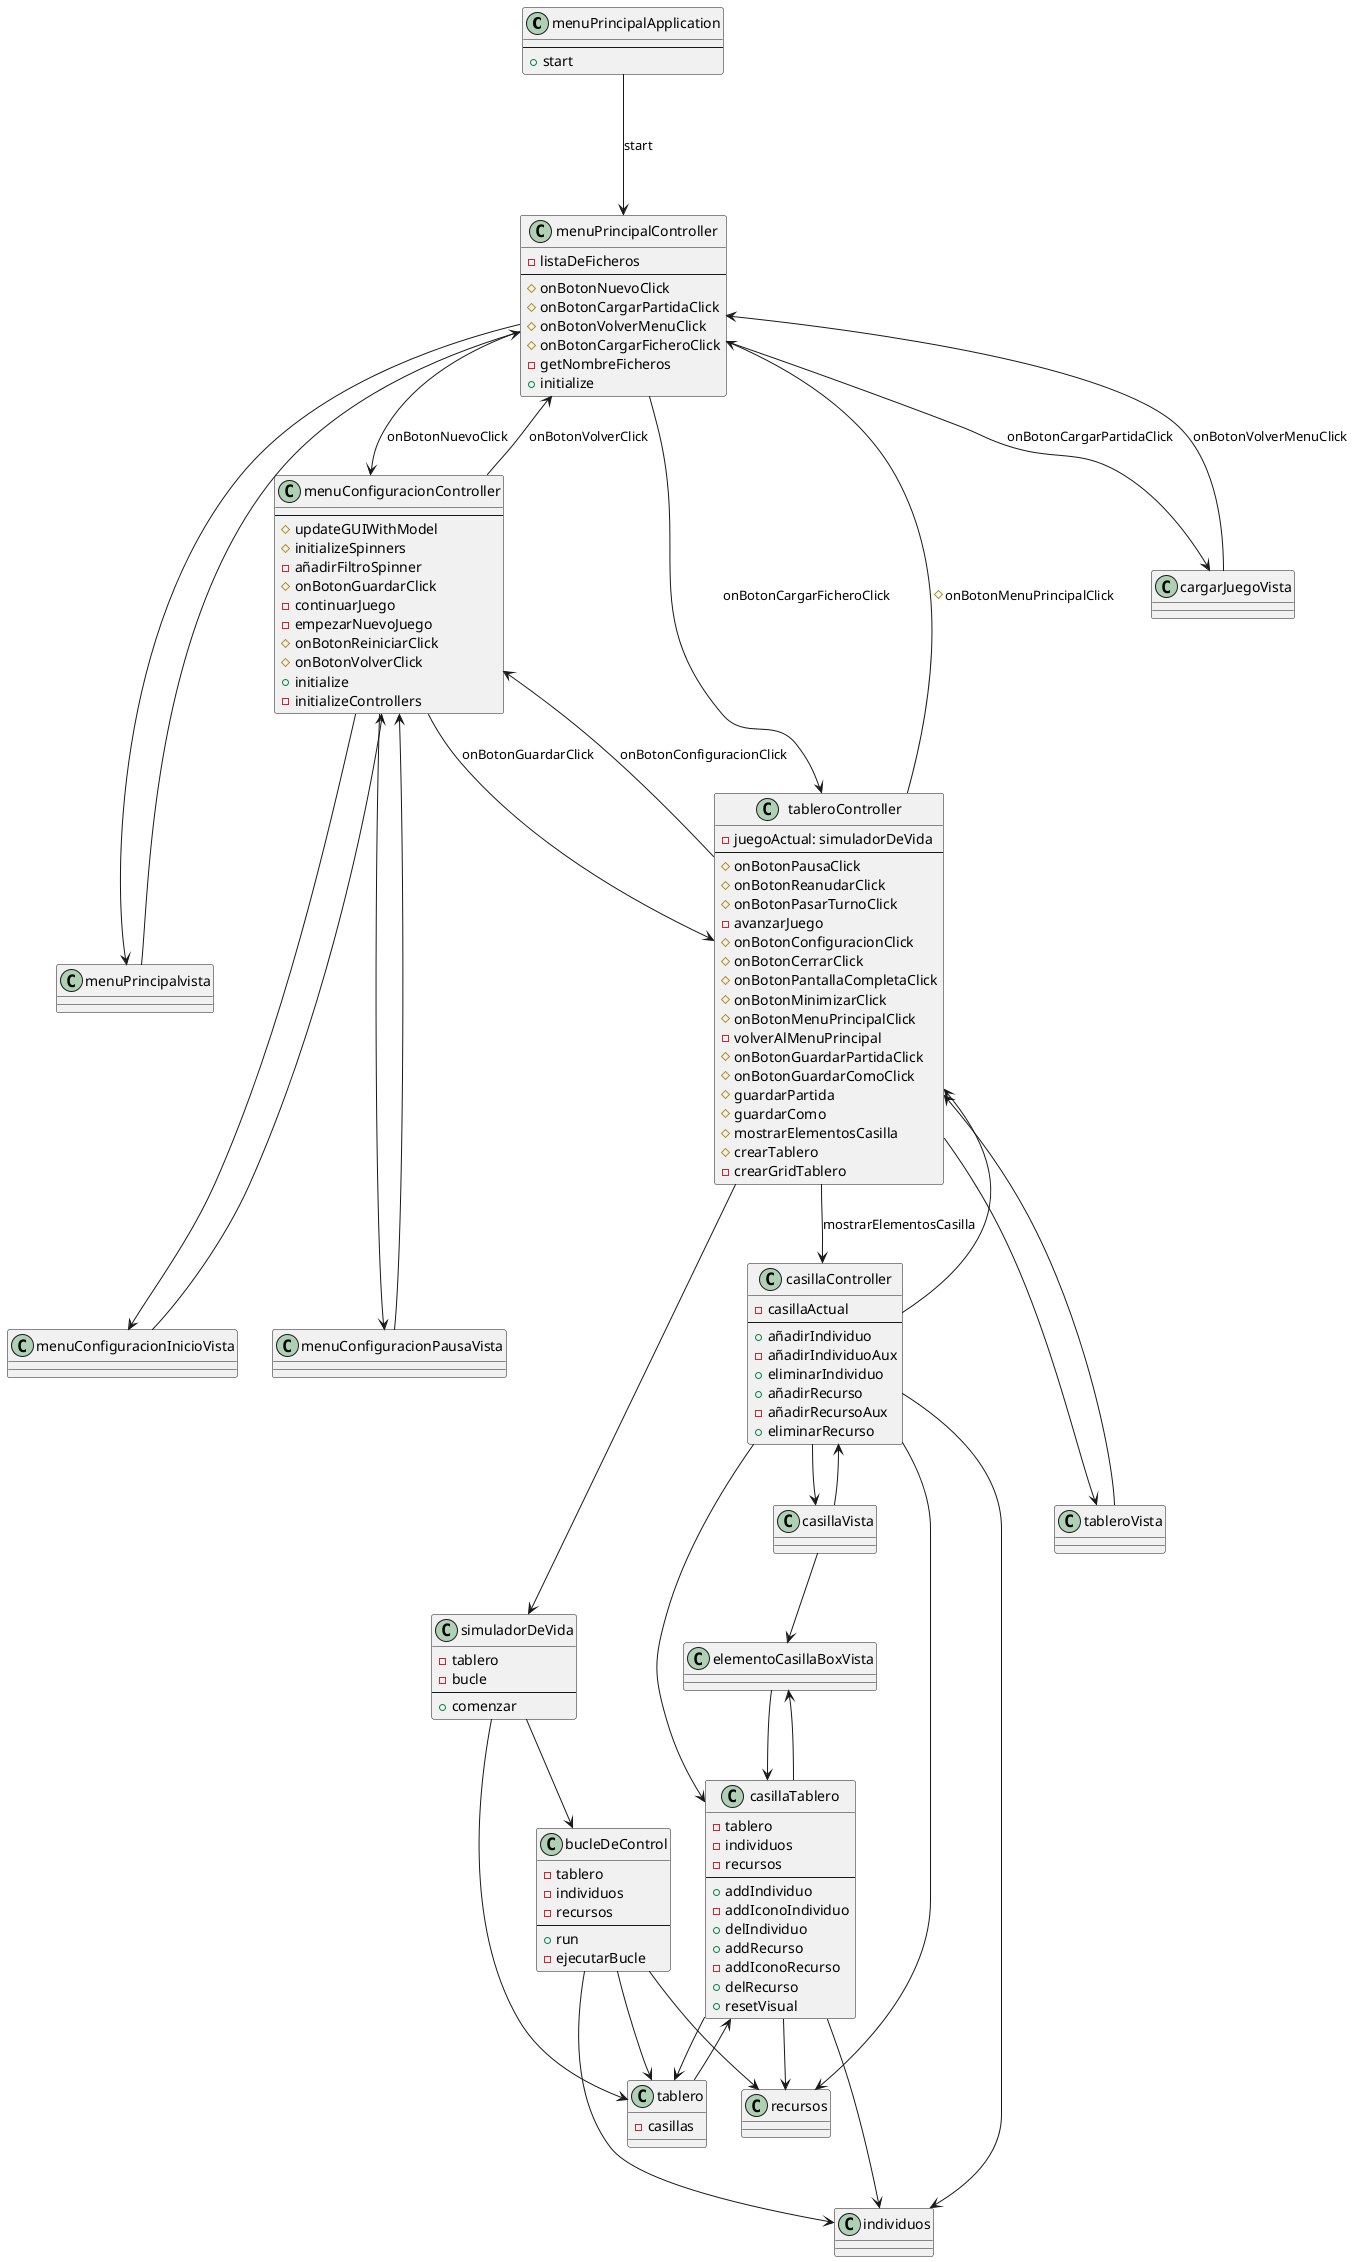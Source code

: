 @startuml
'https://plantuml.com/use-case-diagram

class menuPrincipalApplication {
--
+start
}
class menuPrincipalController{
-listaDeFicheros
--
# onBotonNuevoClick
# onBotonCargarPartidaClick
# onBotonVolverMenuClick
# onBotonCargarFicheroClick
- getNombreFicheros
+ initialize
}
class menuPrincipalvista{}
class simuladorDeVida{}
class menuConfiguracionController{
--
#updateGUIWithModel
#initializeSpinners
-añadirFiltroSpinner
#onBotonGuardarClick
-continuarJuego
-empezarNuevoJuego
#onBotonReiniciarClick
#onBotonVolverClick
+initialize
-initializeControllers
}
class menuConfiguracionInicioVista{}
class menuConfiguracionPausaVista{}
class tableroController{
- juegoActual: simuladorDeVida
--
# onBotonPausaClick
# onBotonReanudarClick
# onBotonPasarTurnoClick
-avanzarJuego
# onBotonConfiguracionClick
#onBotonCerrarClick
#onBotonPantallaCompletaClick
#onBotonMinimizarClick
#onBotonMenuPrincipalClick
-volverAlMenuPrincipal
#onBotonGuardarPartidaClick
#onBotonGuardarComoClick
#guardarPartida
#guardarComo
#mostrarElementosCasilla
#crearTablero
-crearGridTablero
}
class tableroVista{}
class casillaController{
- casillaActual
--
+añadirIndividuo
-añadirIndividuoAux
+eliminarIndividuo
+añadirRecurso
-añadirRecursoAux
+eliminarRecurso
}
class casillaVista{}
class simuladorDeVida{
-tablero
-bucle
--
+comenzar
}
class tablero{
-casillas
}
class bucleDeControl{
-tablero
-individuos
-recursos
--
+run
-ejecutarBucle
}
class casillaTablero{
-tablero
-individuos
-recursos
--
+addIndividuo
-addIconoIndividuo
+delIndividuo
+addRecurso
-addIconoRecurso
+delRecurso
+resetVisual
}
class individuos{}
class recursos{}
class cargarJuegoVista{}
class elementoCasillaBoxVista{}
menuPrincipalController-->cargarJuegoVista :onBotonCargarPartidaClick
cargarJuegoVista-->menuPrincipalController: onBotonVolverMenuClick
menuPrincipalApplication--->menuPrincipalController :start
menuPrincipalController-->menuConfiguracionController :onBotonNuevoClick
menuPrincipalController ---> menuPrincipalvista
menuPrincipalvista--->menuPrincipalController
menuConfiguracionInicioVista---> menuConfiguracionController
menuConfiguracionController-->menuConfiguracionInicioVista
menuConfiguracionController-->menuConfiguracionPausaVista
menuConfiguracionPausaVista--->menuConfiguracionController
tableroController--->simuladorDeVida
tableroVista--->tableroController
tableroController-->tableroVista
casillaController-->casillaVista
casillaVista-->casillaController
simuladorDeVida-->tablero
simuladorDeVida-->bucleDeControl
bucleDeControl-->tablero
tablero-->casillaTablero
casillaTablero-->tablero
casillaTablero--->individuos
casillaTablero-->recursos
menuConfiguracionController-->tableroController :onBotonGuardarClick
tableroController-->menuConfiguracionController: onBotonConfiguracionClick
tableroController-->casillaController :mostrarElementosCasilla
casillaController-->tableroController
casillaTablero-->elementoCasillaBoxVista
elementoCasillaBoxVista-->casillaTablero
casillaVista-->elementoCasillaBoxVista
menuPrincipalController--> tableroController : onBotonCargarFicheroClick
menuConfiguracionController-->menuPrincipalController: onBotonVolverClick
tableroController-->menuPrincipalController: #onBotonMenuPrincipalClick
casillaController-->casillaTablero
casillaController-->individuos
casillaController-->recursos
bucleDeControl-->individuos
bucleDeControl-->recursos
@enduml